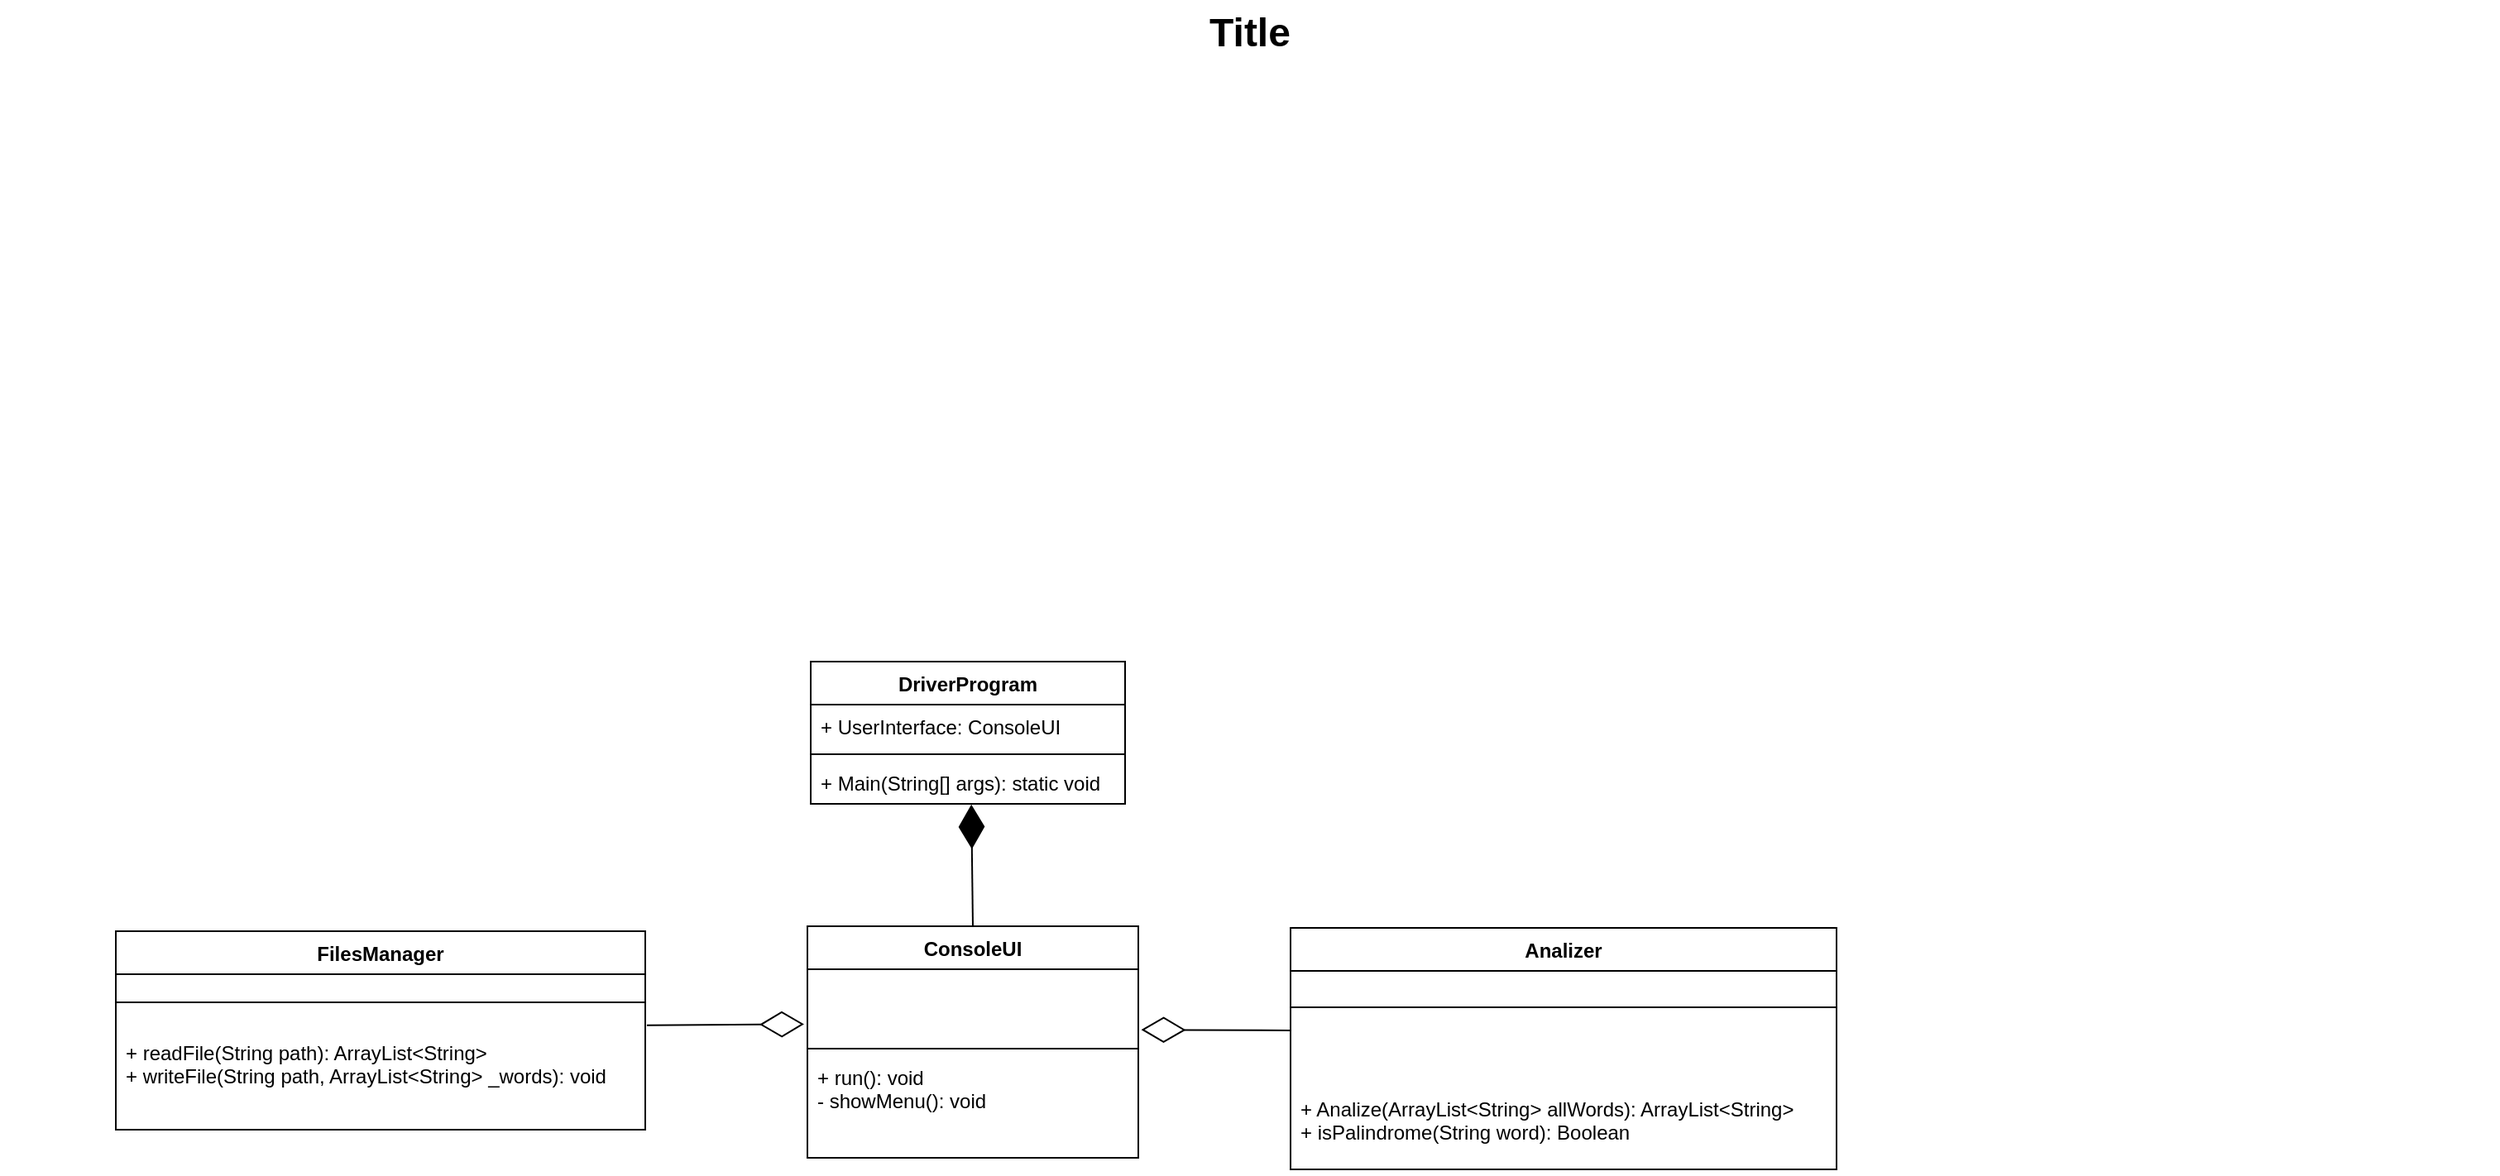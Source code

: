 <mxfile version="21.3.8" type="device">
  <diagram name="Page-1" id="929967ad-93f9-6ef4-fab6-5d389245f69c">
    <mxGraphModel dx="553" dy="310" grid="1" gridSize="10" guides="1" tooltips="1" connect="1" arrows="1" fold="1" page="1" pageScale="1.5" pageWidth="1169" pageHeight="826" background="none" math="0" shadow="0">
      <root>
        <mxCell id="0" style=";html=1;" />
        <mxCell id="1" style=";html=1;" parent="0" />
        <mxCell id="1672d66443f91eb5-23" value="Title" style="text;strokeColor=none;fillColor=none;html=1;fontSize=24;fontStyle=1;verticalAlign=middle;align=center;" parent="1" vertex="1">
          <mxGeometry x="120" y="40" width="1510" height="40" as="geometry" />
        </mxCell>
        <mxCell id="zgp2MCNclS-yNPdKTCmX-1" value="DriverProgram" style="swimlane;fontStyle=1;align=center;verticalAlign=top;childLayout=stackLayout;horizontal=1;startSize=26;horizontalStack=0;resizeParent=1;resizeParentMax=0;resizeLast=0;collapsible=1;marginBottom=0;whiteSpace=wrap;html=1;" parent="1" vertex="1">
          <mxGeometry x="610" y="440" width="190" height="86" as="geometry" />
        </mxCell>
        <mxCell id="zgp2MCNclS-yNPdKTCmX-2" value="+ UserInterface: ConsoleUI" style="text;strokeColor=none;fillColor=none;align=left;verticalAlign=top;spacingLeft=4;spacingRight=4;overflow=hidden;rotatable=0;points=[[0,0.5],[1,0.5]];portConstraint=eastwest;whiteSpace=wrap;html=1;" parent="zgp2MCNclS-yNPdKTCmX-1" vertex="1">
          <mxGeometry y="26" width="190" height="26" as="geometry" />
        </mxCell>
        <mxCell id="zgp2MCNclS-yNPdKTCmX-3" value="" style="line;strokeWidth=1;fillColor=none;align=left;verticalAlign=middle;spacingTop=-1;spacingLeft=3;spacingRight=3;rotatable=0;labelPosition=right;points=[];portConstraint=eastwest;strokeColor=inherit;" parent="zgp2MCNclS-yNPdKTCmX-1" vertex="1">
          <mxGeometry y="52" width="190" height="8" as="geometry" />
        </mxCell>
        <mxCell id="zgp2MCNclS-yNPdKTCmX-4" value="+ Main(String[] args): static void" style="text;strokeColor=none;fillColor=none;align=left;verticalAlign=top;spacingLeft=4;spacingRight=4;overflow=hidden;rotatable=0;points=[[0,0.5],[1,0.5]];portConstraint=eastwest;whiteSpace=wrap;html=1;" parent="zgp2MCNclS-yNPdKTCmX-1" vertex="1">
          <mxGeometry y="60" width="190" height="26" as="geometry" />
        </mxCell>
        <mxCell id="zgp2MCNclS-yNPdKTCmX-5" value="ConsoleUI" style="swimlane;fontStyle=1;align=center;verticalAlign=top;childLayout=stackLayout;horizontal=1;startSize=26;horizontalStack=0;resizeParent=1;resizeParentMax=0;resizeLast=0;collapsible=1;marginBottom=0;whiteSpace=wrap;html=1;" parent="1" vertex="1">
          <mxGeometry x="608" y="600" width="200" height="140" as="geometry" />
        </mxCell>
        <mxCell id="zgp2MCNclS-yNPdKTCmX-6" value="&lt;br&gt;" style="text;strokeColor=none;fillColor=none;align=left;verticalAlign=top;spacingLeft=4;spacingRight=4;overflow=hidden;rotatable=0;points=[[0,0.5],[1,0.5]];portConstraint=eastwest;whiteSpace=wrap;html=1;" parent="zgp2MCNclS-yNPdKTCmX-5" vertex="1">
          <mxGeometry y="26" width="200" height="44" as="geometry" />
        </mxCell>
        <mxCell id="zgp2MCNclS-yNPdKTCmX-7" value="" style="line;strokeWidth=1;fillColor=none;align=left;verticalAlign=middle;spacingTop=-1;spacingLeft=3;spacingRight=3;rotatable=0;labelPosition=right;points=[];portConstraint=eastwest;strokeColor=inherit;" parent="zgp2MCNclS-yNPdKTCmX-5" vertex="1">
          <mxGeometry y="70" width="200" height="8" as="geometry" />
        </mxCell>
        <mxCell id="zgp2MCNclS-yNPdKTCmX-8" value="+ run(): void&lt;br&gt;- showMenu(): void" style="text;strokeColor=none;fillColor=none;align=left;verticalAlign=top;spacingLeft=4;spacingRight=4;overflow=hidden;rotatable=0;points=[[0,0.5],[1,0.5]];portConstraint=eastwest;whiteSpace=wrap;html=1;" parent="zgp2MCNclS-yNPdKTCmX-5" vertex="1">
          <mxGeometry y="78" width="200" height="62" as="geometry" />
        </mxCell>
        <mxCell id="zgp2MCNclS-yNPdKTCmX-9" value="" style="endArrow=diamondThin;endFill=1;endSize=24;html=1;rounded=0;entryX=0.511;entryY=1.015;entryDx=0;entryDy=0;entryPerimeter=0;exitX=0.5;exitY=0;exitDx=0;exitDy=0;" parent="1" source="zgp2MCNclS-yNPdKTCmX-5" target="zgp2MCNclS-yNPdKTCmX-4" edge="1">
          <mxGeometry width="160" relative="1" as="geometry">
            <mxPoint x="620" y="570" as="sourcePoint" />
            <mxPoint x="780" y="570" as="targetPoint" />
          </mxGeometry>
        </mxCell>
        <mxCell id="zgp2MCNclS-yNPdKTCmX-10" value="FilesManager" style="swimlane;fontStyle=1;align=center;verticalAlign=top;childLayout=stackLayout;horizontal=1;startSize=26;horizontalStack=0;resizeParent=1;resizeParentMax=0;resizeLast=0;collapsible=1;marginBottom=0;whiteSpace=wrap;html=1;" parent="1" vertex="1">
          <mxGeometry x="190" y="603" width="320" height="120" as="geometry" />
        </mxCell>
        <mxCell id="zgp2MCNclS-yNPdKTCmX-12" value="" style="line;strokeWidth=1;fillColor=none;align=left;verticalAlign=middle;spacingTop=-1;spacingLeft=3;spacingRight=3;rotatable=0;labelPosition=right;points=[];portConstraint=eastwest;strokeColor=inherit;" parent="zgp2MCNclS-yNPdKTCmX-10" vertex="1">
          <mxGeometry y="26" width="320" height="34" as="geometry" />
        </mxCell>
        <mxCell id="zgp2MCNclS-yNPdKTCmX-13" value="+ readFile(String path): ArrayList&amp;lt;String&amp;gt;&lt;br&gt;+ writeFile(String path, ArrayList&amp;lt;String&amp;gt; _words): void" style="text;strokeColor=none;fillColor=none;align=left;verticalAlign=top;spacingLeft=4;spacingRight=4;overflow=hidden;rotatable=0;points=[[0,0.5],[1,0.5]];portConstraint=eastwest;whiteSpace=wrap;html=1;" parent="zgp2MCNclS-yNPdKTCmX-10" vertex="1">
          <mxGeometry y="60" width="320" height="60" as="geometry" />
        </mxCell>
        <mxCell id="zgp2MCNclS-yNPdKTCmX-15" value="" style="endArrow=diamondThin;endFill=0;endSize=24;html=1;rounded=0;exitX=1.003;exitY=-0.052;exitDx=0;exitDy=0;exitPerimeter=0;entryX=-0.01;entryY=0.755;entryDx=0;entryDy=0;entryPerimeter=0;" parent="1" source="zgp2MCNclS-yNPdKTCmX-13" target="zgp2MCNclS-yNPdKTCmX-6" edge="1">
          <mxGeometry width="160" relative="1" as="geometry">
            <mxPoint x="480" y="650" as="sourcePoint" />
            <mxPoint x="640" y="650" as="targetPoint" />
          </mxGeometry>
        </mxCell>
        <mxCell id="zgp2MCNclS-yNPdKTCmX-16" value="Analizer" style="swimlane;fontStyle=1;align=center;verticalAlign=top;childLayout=stackLayout;horizontal=1;startSize=26;horizontalStack=0;resizeParent=1;resizeParentMax=0;resizeLast=0;collapsible=1;marginBottom=0;whiteSpace=wrap;html=1;" parent="1" vertex="1">
          <mxGeometry x="900" y="601" width="330" height="146" as="geometry" />
        </mxCell>
        <mxCell id="zgp2MCNclS-yNPdKTCmX-18" value="" style="line;strokeWidth=1;fillColor=none;align=left;verticalAlign=middle;spacingTop=-1;spacingLeft=3;spacingRight=3;rotatable=0;labelPosition=right;points=[];portConstraint=eastwest;strokeColor=inherit;" parent="zgp2MCNclS-yNPdKTCmX-16" vertex="1">
          <mxGeometry y="26" width="330" height="44" as="geometry" />
        </mxCell>
        <mxCell id="zgp2MCNclS-yNPdKTCmX-17" value="&amp;nbsp;" style="text;strokeColor=none;fillColor=none;align=left;verticalAlign=top;spacingLeft=4;spacingRight=4;overflow=hidden;rotatable=0;points=[[0,0.5],[1,0.5]];portConstraint=eastwest;whiteSpace=wrap;html=1;" parent="zgp2MCNclS-yNPdKTCmX-16" vertex="1">
          <mxGeometry y="70" width="330" height="26" as="geometry" />
        </mxCell>
        <mxCell id="zgp2MCNclS-yNPdKTCmX-19" value="+ Analize(ArrayList&amp;lt;String&amp;gt; allWords): ArrayList&amp;lt;String&amp;gt;&lt;br&gt;+ isPalindrome(String word): Boolean" style="text;strokeColor=none;fillColor=none;align=left;verticalAlign=top;spacingLeft=4;spacingRight=4;overflow=hidden;rotatable=0;points=[[0,0.5],[1,0.5]];portConstraint=eastwest;whiteSpace=wrap;html=1;" parent="zgp2MCNclS-yNPdKTCmX-16" vertex="1">
          <mxGeometry y="96" width="330" height="50" as="geometry" />
        </mxCell>
        <mxCell id="zgp2MCNclS-yNPdKTCmX-20" value="" style="endArrow=diamondThin;endFill=0;endSize=24;html=1;rounded=0;entryX=1.009;entryY=0.831;entryDx=0;entryDy=0;entryPerimeter=0;" parent="1" target="zgp2MCNclS-yNPdKTCmX-6" edge="1">
          <mxGeometry width="160" relative="1" as="geometry">
            <mxPoint x="900" y="663" as="sourcePoint" />
            <mxPoint x="960" y="570" as="targetPoint" />
          </mxGeometry>
        </mxCell>
      </root>
    </mxGraphModel>
  </diagram>
</mxfile>
